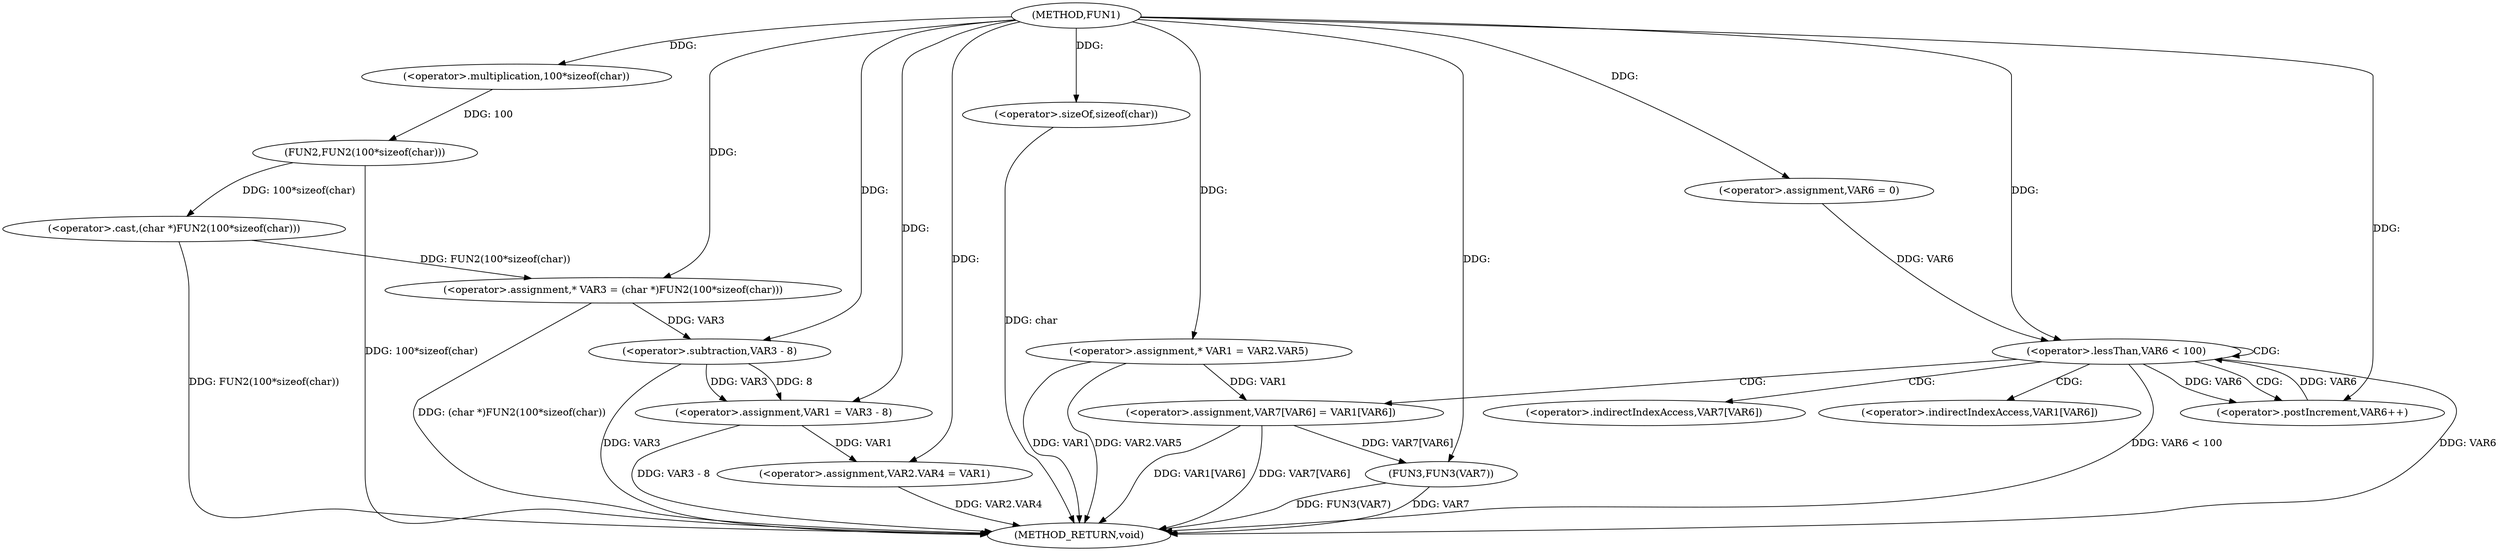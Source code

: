 digraph FUN1 {  
"1000100" [label = "(METHOD,FUN1)" ]
"1000153" [label = "(METHOD_RETURN,void)" ]
"1000105" [label = "(<operator>.assignment,* VAR3 = (char *)FUN2(100*sizeof(char)))" ]
"1000107" [label = "(<operator>.cast,(char *)FUN2(100*sizeof(char)))" ]
"1000109" [label = "(FUN2,FUN2(100*sizeof(char)))" ]
"1000110" [label = "(<operator>.multiplication,100*sizeof(char))" ]
"1000112" [label = "(<operator>.sizeOf,sizeof(char))" ]
"1000114" [label = "(<operator>.assignment,VAR1 = VAR3 - 8)" ]
"1000116" [label = "(<operator>.subtraction,VAR3 - 8)" ]
"1000119" [label = "(<operator>.assignment,VAR2.VAR4 = VAR1)" ]
"1000126" [label = "(<operator>.assignment,* VAR1 = VAR2.VAR5)" ]
"1000135" [label = "(<operator>.assignment,VAR6 = 0)" ]
"1000138" [label = "(<operator>.lessThan,VAR6 < 100)" ]
"1000141" [label = "(<operator>.postIncrement,VAR6++)" ]
"1000144" [label = "(<operator>.assignment,VAR7[VAR6] = VAR1[VAR6])" ]
"1000151" [label = "(FUN3,FUN3(VAR7))" ]
"1000145" [label = "(<operator>.indirectIndexAccess,VAR7[VAR6])" ]
"1000148" [label = "(<operator>.indirectIndexAccess,VAR1[VAR6])" ]
  "1000116" -> "1000153"  [ label = "DDG: VAR3"] 
  "1000151" -> "1000153"  [ label = "DDG: VAR7"] 
  "1000144" -> "1000153"  [ label = "DDG: VAR1[VAR6]"] 
  "1000126" -> "1000153"  [ label = "DDG: VAR1"] 
  "1000144" -> "1000153"  [ label = "DDG: VAR7[VAR6]"] 
  "1000114" -> "1000153"  [ label = "DDG: VAR3 - 8"] 
  "1000107" -> "1000153"  [ label = "DDG: FUN2(100*sizeof(char))"] 
  "1000105" -> "1000153"  [ label = "DDG: (char *)FUN2(100*sizeof(char))"] 
  "1000151" -> "1000153"  [ label = "DDG: FUN3(VAR7)"] 
  "1000138" -> "1000153"  [ label = "DDG: VAR6"] 
  "1000112" -> "1000153"  [ label = "DDG: char"] 
  "1000109" -> "1000153"  [ label = "DDG: 100*sizeof(char)"] 
  "1000119" -> "1000153"  [ label = "DDG: VAR2.VAR4"] 
  "1000126" -> "1000153"  [ label = "DDG: VAR2.VAR5"] 
  "1000138" -> "1000153"  [ label = "DDG: VAR6 < 100"] 
  "1000107" -> "1000105"  [ label = "DDG: FUN2(100*sizeof(char))"] 
  "1000100" -> "1000105"  [ label = "DDG: "] 
  "1000109" -> "1000107"  [ label = "DDG: 100*sizeof(char)"] 
  "1000110" -> "1000109"  [ label = "DDG: 100"] 
  "1000100" -> "1000110"  [ label = "DDG: "] 
  "1000100" -> "1000112"  [ label = "DDG: "] 
  "1000116" -> "1000114"  [ label = "DDG: VAR3"] 
  "1000116" -> "1000114"  [ label = "DDG: 8"] 
  "1000100" -> "1000114"  [ label = "DDG: "] 
  "1000105" -> "1000116"  [ label = "DDG: VAR3"] 
  "1000100" -> "1000116"  [ label = "DDG: "] 
  "1000114" -> "1000119"  [ label = "DDG: VAR1"] 
  "1000100" -> "1000119"  [ label = "DDG: "] 
  "1000100" -> "1000126"  [ label = "DDG: "] 
  "1000100" -> "1000135"  [ label = "DDG: "] 
  "1000141" -> "1000138"  [ label = "DDG: VAR6"] 
  "1000135" -> "1000138"  [ label = "DDG: VAR6"] 
  "1000100" -> "1000138"  [ label = "DDG: "] 
  "1000138" -> "1000141"  [ label = "DDG: VAR6"] 
  "1000100" -> "1000141"  [ label = "DDG: "] 
  "1000126" -> "1000144"  [ label = "DDG: VAR1"] 
  "1000144" -> "1000151"  [ label = "DDG: VAR7[VAR6]"] 
  "1000100" -> "1000151"  [ label = "DDG: "] 
  "1000138" -> "1000141"  [ label = "CDG: "] 
  "1000138" -> "1000145"  [ label = "CDG: "] 
  "1000138" -> "1000148"  [ label = "CDG: "] 
  "1000138" -> "1000144"  [ label = "CDG: "] 
  "1000138" -> "1000138"  [ label = "CDG: "] 
}

